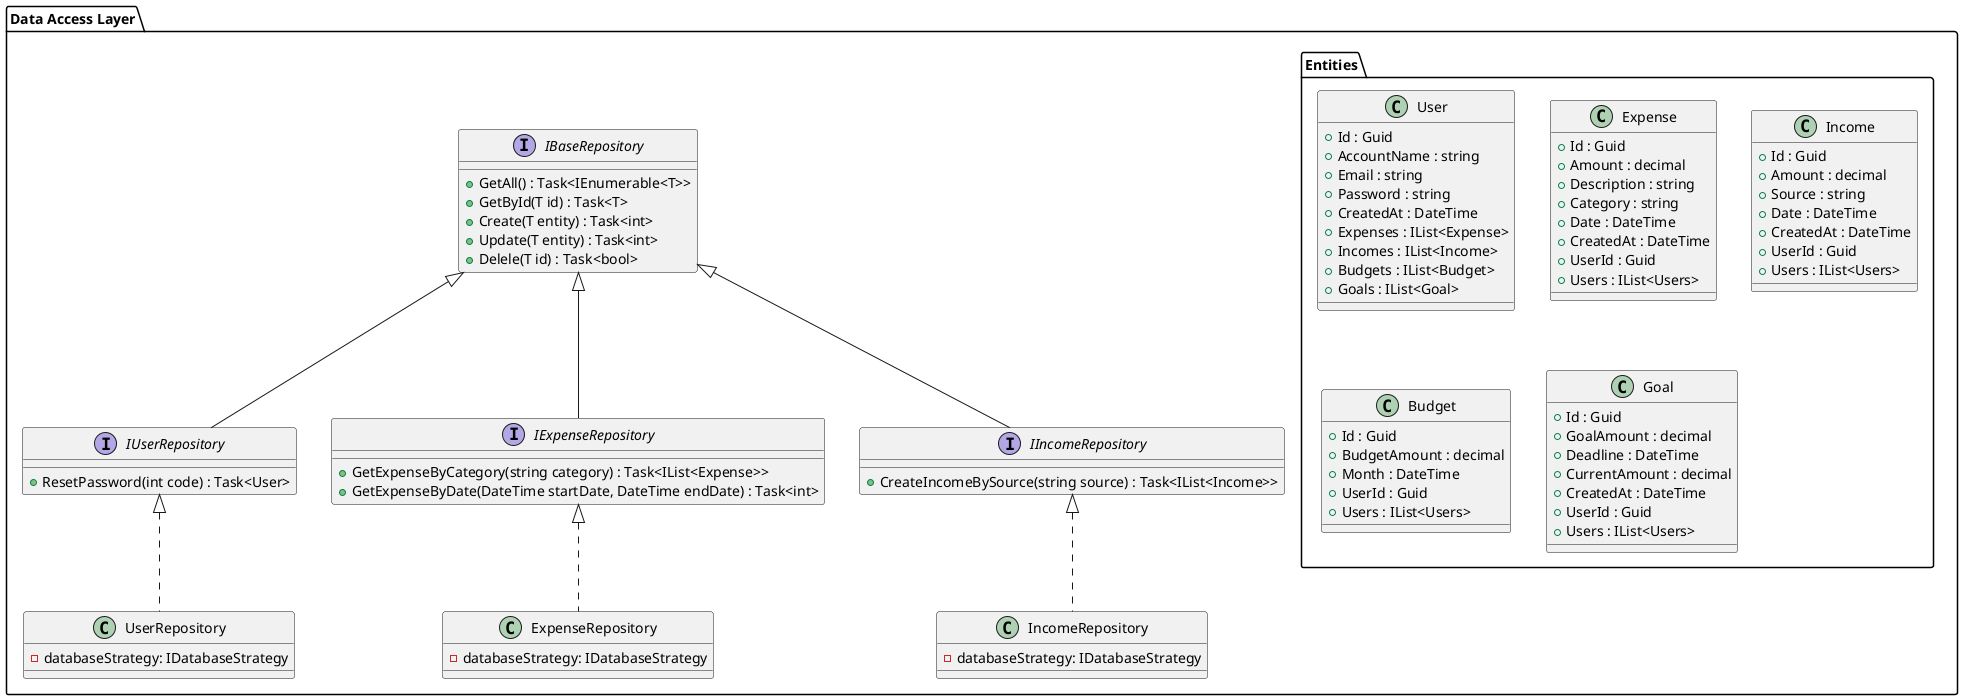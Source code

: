 @startuml Data Access

package "Data Access Layer" {
    interface IBaseRepository {
        + GetAll() : Task<IEnumerable<T>>  
        + GetById(T id) : Task<T>
        + Create(T entity) : Task<int>
        + Update(T entity) : Task<int>
        + Delele(T id) : Task<bool>
    }

    interface IUserRepository implements IBaseRepository {
        + ResetPassword(int code) : Task<User>
    }
    
    interface IExpenseRepository implements IBaseRepository {
        + GetExpenseByCategory(string category) : Task<IList<Expense>>
        + GetExpenseByDate(DateTime startDate, DateTime endDate) : Task<int>
    }

    interface IIncomeRepository implements IBaseRepository {
        + CreateIncomeBySource(string source) : Task<IList<Income>>
    }

    class UserRepository implements IUserRepository {
        - databaseStrategy: IDatabaseStrategy
    }

    class ExpenseRepository implements IExpenseRepository {
        - databaseStrategy: IDatabaseStrategy
    }

    class IncomeRepository implements IIncomeRepository {
        - databaseStrategy: IDatabaseStrategy
    }

    package "Entities" {
        class User {
            + Id : Guid
            + AccountName : string
            + Email : string
            + Password : string
            + CreatedAt : DateTime
            + Expenses : IList<Expense>
            + Incomes : IList<Income>
            + Budgets : IList<Budget>
            + Goals : IList<Goal>
        }

        class Expense {
            + Id : Guid
            + Amount : decimal
            + Description : string
            + Category : string
            + Date : DateTime
            + CreatedAt : DateTime
            + UserId : Guid
            + Users : IList<Users>
        }

        class Income {
            + Id : Guid
            + Amount : decimal
            + Source : string
            + Date : DateTime
            + CreatedAt : DateTime
            + UserId : Guid
            + Users : IList<Users>
        }

        class Budget {
            + Id : Guid
            + BudgetAmount : decimal
            + Month : DateTime
            + UserId : Guid
            + Users : IList<Users>
        }

        class Goal {
            + Id : Guid
            + GoalAmount : decimal
            + Deadline : DateTime
            + CurrentAmount : decimal
            + CreatedAt : DateTime
            + UserId : Guid
            + Users : IList<Users>
        }
    }
}

@enduml
